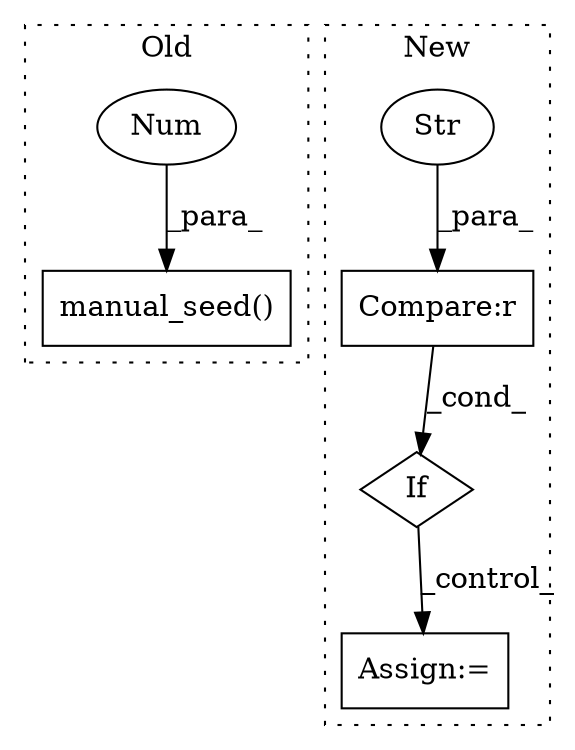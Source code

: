 digraph G {
subgraph cluster0 {
1 [label="manual_seed()" a="75" s="3127,3146" l="18,1" shape="box"];
4 [label="Num" a="76" s="3145" l="1" shape="ellipse"];
label = "Old";
style="dotted";
}
subgraph cluster1 {
2 [label="If" a="96" s="2351" l="3" shape="diamond"];
3 [label="Assign:=" a="68" s="3522" l="3" shape="box"];
5 [label="Compare:r" a="40" s="2354" l="21" shape="box"];
6 [label="Str" a="66" s="2370" l="5" shape="ellipse"];
label = "New";
style="dotted";
}
2 -> 3 [label="_control_"];
4 -> 1 [label="_para_"];
5 -> 2 [label="_cond_"];
6 -> 5 [label="_para_"];
}